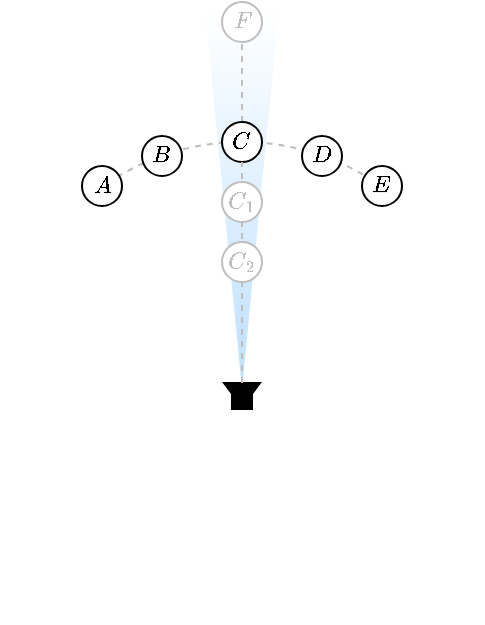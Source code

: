<mxfile version="18.2.0" type="device"><diagram id="nbyYqG86AltAUJjfhaiX" name="Page-1"><mxGraphModel dx="499" dy="294" grid="1" gridSize="10" guides="1" tooltips="1" connect="1" arrows="1" fold="1" page="1" pageScale="1" pageWidth="850" pageHeight="1100" math="1" shadow="0"><root><mxCell id="0"/><mxCell id="1" parent="0"/><mxCell id="ARxvcTcsmLzKq2lvWDby-2" value="" style="triangle;whiteSpace=wrap;html=1;fontColor=#BEBEBE;strokeColor=none;rotation=90;gradientColor=#BDE0FF;fillColor=default;gradientDirection=east;" vertex="1" parent="1"><mxGeometry x="185" y="250" width="190" height="37" as="geometry"/></mxCell><mxCell id="GgWvXQZcvjftOC2y0_yW-14" value="" style="verticalLabelPosition=bottom;verticalAlign=top;html=1;shape=mxgraph.basic.arc;startAngle=0.889;endAngle=0.112;fillColor=none;aspect=fixed;dashed=1;fontColor=#BEBEBE;strokeColor=#BEBEBE;" parent="1" vertex="1"><mxGeometry x="160" y="240" width="240" height="240" as="geometry"/></mxCell><mxCell id="GgWvXQZcvjftOC2y0_yW-24" value="" style="edgeStyle=orthogonalEdgeStyle;rounded=0;orthogonalLoop=1;jettySize=auto;html=1;fontSize=10;endArrow=none;endFill=0;dashed=1;fontColor=#BEBEBE;strokeColor=#BEBEBE;" parent="1" source="GgWvXQZcvjftOC2y0_yW-1" target="GgWvXQZcvjftOC2y0_yW-19" edge="1"><mxGeometry relative="1" as="geometry"/></mxCell><mxCell id="GgWvXQZcvjftOC2y0_yW-1" value="$$C$$" style="ellipse;whiteSpace=wrap;html=1;aspect=fixed;fontSize=10;" parent="1" vertex="1"><mxGeometry x="270" y="230" width="20" height="20" as="geometry"/></mxCell><mxCell id="GgWvXQZcvjftOC2y0_yW-6" value="$$D$$" style="ellipse;whiteSpace=wrap;html=1;aspect=fixed;fontSize=10;" parent="1" vertex="1"><mxGeometry x="310" y="237" width="20" height="20" as="geometry"/></mxCell><mxCell id="GgWvXQZcvjftOC2y0_yW-7" value="$$E$$" style="ellipse;whiteSpace=wrap;html=1;aspect=fixed;fontSize=10;" parent="1" vertex="1"><mxGeometry x="340" y="252" width="20" height="20" as="geometry"/></mxCell><mxCell id="GgWvXQZcvjftOC2y0_yW-10" value="" style="group;fillColor=none;rotation=-90;" parent="1" vertex="1" connectable="0"><mxGeometry x="273" y="353.5" width="14" height="25" as="geometry"/></mxCell><mxCell id="GgWvXQZcvjftOC2y0_yW-11" value="" style="rounded=0;whiteSpace=wrap;html=1;fillColor=#000000;rotation=-90;" parent="GgWvXQZcvjftOC2y0_yW-10" vertex="1"><mxGeometry x="2" y="10" width="10" height="10" as="geometry"/></mxCell><mxCell id="GgWvXQZcvjftOC2y0_yW-12" value="" style="triangle;whiteSpace=wrap;html=1;rotation=-270;fillColor=#000000;" parent="GgWvXQZcvjftOC2y0_yW-10" vertex="1"><mxGeometry x="1" y="4" width="12" height="18" as="geometry"/></mxCell><mxCell id="GgWvXQZcvjftOC2y0_yW-13" value="" style="endArrow=none;html=1;rounded=0;exitX=0;exitY=0.5;exitDx=0;exitDy=0;entryX=0.5;entryY=1;entryDx=0;entryDy=0;dashed=1;strokeColor=#BEBEBE;" parent="1" source="GgWvXQZcvjftOC2y0_yW-12" target="GgWvXQZcvjftOC2y0_yW-1" edge="1"><mxGeometry width="50" height="50" relative="1" as="geometry"><mxPoint x="250" y="340" as="sourcePoint"/><mxPoint x="300" y="290" as="targetPoint"/></mxGeometry></mxCell><mxCell id="GgWvXQZcvjftOC2y0_yW-15" value="$$B$$" style="ellipse;whiteSpace=wrap;html=1;aspect=fixed;fontSize=10;" parent="1" vertex="1"><mxGeometry x="230" y="237" width="20" height="20" as="geometry"/></mxCell><mxCell id="GgWvXQZcvjftOC2y0_yW-16" value="$$A$$" style="ellipse;whiteSpace=wrap;html=1;aspect=fixed;fontSize=10;" parent="1" vertex="1"><mxGeometry x="200" y="252" width="20" height="20" as="geometry"/></mxCell><mxCell id="GgWvXQZcvjftOC2y0_yW-17" value="$$C_1$$" style="ellipse;whiteSpace=wrap;html=1;aspect=fixed;fontSize=10;strokeColor=#BEBEBE;fontColor=#BEBEBE;" parent="1" vertex="1"><mxGeometry x="270" y="260" width="20" height="20" as="geometry"/></mxCell><mxCell id="GgWvXQZcvjftOC2y0_yW-18" value="$$C_2$$" style="ellipse;whiteSpace=wrap;html=1;aspect=fixed;fontSize=10;strokeColor=#BEBEBE;fontColor=#BEBEBE;" parent="1" vertex="1"><mxGeometry x="270" y="290" width="20" height="20" as="geometry"/></mxCell><mxCell id="GgWvXQZcvjftOC2y0_yW-19" value="$$F$$" style="ellipse;whiteSpace=wrap;html=1;aspect=fixed;fontSize=10;strokeColor=#BEBEBE;fontColor=#BEBEBE;" parent="1" vertex="1"><mxGeometry x="270" y="170" width="20" height="20" as="geometry"/></mxCell></root></mxGraphModel></diagram></mxfile>
